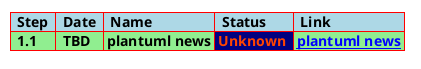 @startuml
title
<#lightblue,#red>|=  Step  |=  Date  |=  Name  |=  Status  |=  Link  |
<#lightgreen>|  1.1  |  TBD  | plantuml news |<#Navy><color:OrangeRed><b> Unknown  | [[https://plantuml.com/news plantuml news]] |
end title
@enduml

